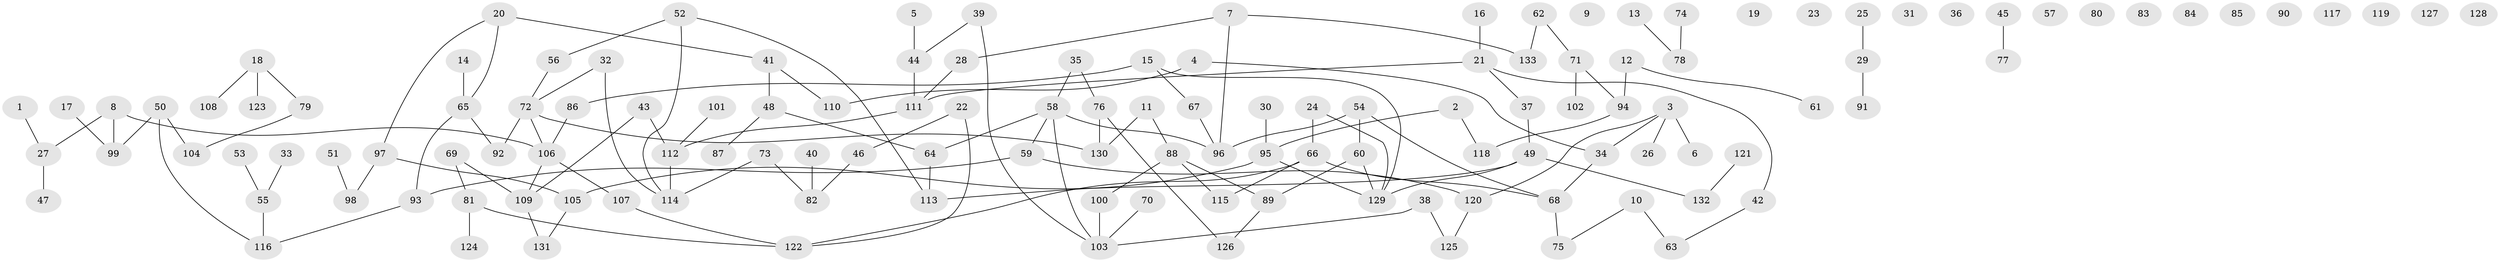 // coarse degree distribution, {3: 0.2698412698412698, 2: 0.3492063492063492, 5: 0.07936507936507936, 4: 0.06349206349206349, 1: 0.1746031746031746, 6: 0.047619047619047616, 7: 0.015873015873015872}
// Generated by graph-tools (version 1.1) at 2025/48/03/04/25 22:48:33]
// undirected, 133 vertices, 141 edges
graph export_dot {
  node [color=gray90,style=filled];
  1;
  2;
  3;
  4;
  5;
  6;
  7;
  8;
  9;
  10;
  11;
  12;
  13;
  14;
  15;
  16;
  17;
  18;
  19;
  20;
  21;
  22;
  23;
  24;
  25;
  26;
  27;
  28;
  29;
  30;
  31;
  32;
  33;
  34;
  35;
  36;
  37;
  38;
  39;
  40;
  41;
  42;
  43;
  44;
  45;
  46;
  47;
  48;
  49;
  50;
  51;
  52;
  53;
  54;
  55;
  56;
  57;
  58;
  59;
  60;
  61;
  62;
  63;
  64;
  65;
  66;
  67;
  68;
  69;
  70;
  71;
  72;
  73;
  74;
  75;
  76;
  77;
  78;
  79;
  80;
  81;
  82;
  83;
  84;
  85;
  86;
  87;
  88;
  89;
  90;
  91;
  92;
  93;
  94;
  95;
  96;
  97;
  98;
  99;
  100;
  101;
  102;
  103;
  104;
  105;
  106;
  107;
  108;
  109;
  110;
  111;
  112;
  113;
  114;
  115;
  116;
  117;
  118;
  119;
  120;
  121;
  122;
  123;
  124;
  125;
  126;
  127;
  128;
  129;
  130;
  131;
  132;
  133;
  1 -- 27;
  2 -- 95;
  2 -- 118;
  3 -- 6;
  3 -- 26;
  3 -- 34;
  3 -- 120;
  4 -- 34;
  4 -- 110;
  5 -- 44;
  7 -- 28;
  7 -- 96;
  7 -- 133;
  8 -- 27;
  8 -- 99;
  8 -- 106;
  10 -- 63;
  10 -- 75;
  11 -- 88;
  11 -- 130;
  12 -- 61;
  12 -- 94;
  13 -- 78;
  14 -- 65;
  15 -- 67;
  15 -- 86;
  15 -- 129;
  16 -- 21;
  17 -- 99;
  18 -- 79;
  18 -- 108;
  18 -- 123;
  20 -- 41;
  20 -- 65;
  20 -- 97;
  21 -- 37;
  21 -- 42;
  21 -- 111;
  22 -- 46;
  22 -- 122;
  24 -- 66;
  24 -- 129;
  25 -- 29;
  27 -- 47;
  28 -- 111;
  29 -- 91;
  30 -- 95;
  32 -- 72;
  32 -- 114;
  33 -- 55;
  34 -- 68;
  35 -- 58;
  35 -- 76;
  37 -- 49;
  38 -- 103;
  38 -- 125;
  39 -- 44;
  39 -- 103;
  40 -- 82;
  41 -- 48;
  41 -- 110;
  42 -- 63;
  43 -- 109;
  43 -- 112;
  44 -- 111;
  45 -- 77;
  46 -- 82;
  48 -- 64;
  48 -- 87;
  49 -- 113;
  49 -- 129;
  49 -- 132;
  50 -- 99;
  50 -- 104;
  50 -- 116;
  51 -- 98;
  52 -- 56;
  52 -- 113;
  52 -- 114;
  53 -- 55;
  54 -- 60;
  54 -- 68;
  54 -- 96;
  55 -- 116;
  56 -- 72;
  58 -- 59;
  58 -- 64;
  58 -- 96;
  58 -- 103;
  59 -- 93;
  59 -- 120;
  60 -- 89;
  60 -- 129;
  62 -- 71;
  62 -- 133;
  64 -- 113;
  65 -- 92;
  65 -- 93;
  66 -- 68;
  66 -- 115;
  66 -- 122;
  67 -- 96;
  68 -- 75;
  69 -- 81;
  69 -- 109;
  70 -- 103;
  71 -- 94;
  71 -- 102;
  72 -- 92;
  72 -- 106;
  72 -- 130;
  73 -- 82;
  73 -- 114;
  74 -- 78;
  76 -- 126;
  76 -- 130;
  79 -- 104;
  81 -- 122;
  81 -- 124;
  86 -- 106;
  88 -- 89;
  88 -- 100;
  88 -- 115;
  89 -- 126;
  93 -- 116;
  94 -- 118;
  95 -- 105;
  95 -- 129;
  97 -- 98;
  97 -- 105;
  100 -- 103;
  101 -- 112;
  105 -- 131;
  106 -- 107;
  106 -- 109;
  107 -- 122;
  109 -- 131;
  111 -- 112;
  112 -- 114;
  120 -- 125;
  121 -- 132;
}
